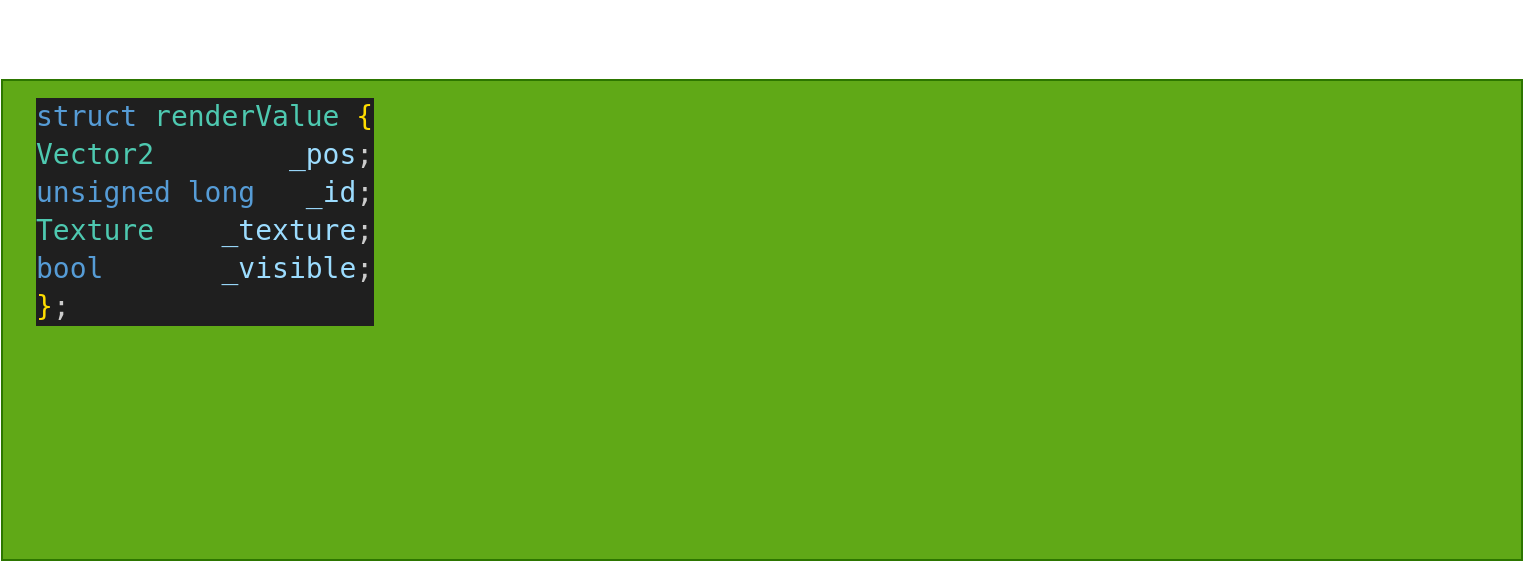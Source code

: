 <mxfile>
    <diagram id="Vkoyl3gB45kT7Wa5_Jae" name="Page-1">
        <mxGraphModel dx="695" dy="663" grid="1" gridSize="10" guides="1" tooltips="1" connect="1" arrows="1" fold="1" page="1" pageScale="1" pageWidth="827" pageHeight="1169" math="0" shadow="0">
            <root>
                <mxCell id="0"/>
                <mxCell id="1" parent="0"/>
                <mxCell id="2" value="" style="whiteSpace=wrap;html=1;fillColor=#60a917;fontColor=#000000;strokeColor=#2D7600;" vertex="1" parent="1">
                    <mxGeometry x="40" y="80" width="760" height="240" as="geometry"/>
                </mxCell>
                <mxCell id="3" value="&lt;font style=&quot;font-size: 24px;&quot;&gt;struc and typedef&lt;/font&gt;" style="text;html=1;strokeColor=none;fillColor=none;align=center;verticalAlign=middle;whiteSpace=wrap;rounded=0;labelBackgroundColor=none;fontColor=#FFFFFF;" vertex="1" parent="1">
                    <mxGeometry x="310" y="40" width="230" height="30" as="geometry"/>
                </mxCell>
                <mxCell id="5" value="&lt;div style=&quot;background-color: rgb(31, 31, 31); font-family: &amp;quot;Droid Sans Mono&amp;quot;, &amp;quot;monospace&amp;quot;, monospace; font-size: 14px; line-height: 19px;&quot;&gt;&lt;div style=&quot;&quot;&gt;&lt;span style=&quot;color: rgb(204, 204, 204);&quot;&gt;&lt;span style=&quot;color: #569cd6;&quot;&gt;struct&lt;/span&gt; &lt;span style=&quot;color: #4ec9b0;&quot;&gt;renderValue&lt;/span&gt; &lt;/span&gt;&lt;font color=&quot;#ffdd00&quot;&gt;{&lt;/font&gt;&lt;/div&gt;&lt;div style=&quot;&quot;&gt;    &lt;span style=&quot;color: rgb(78, 201, 176);&quot;&gt;Vector2&lt;/span&gt;&lt;font color=&quot;#cccccc&quot;&gt;&amp;nbsp; &amp;nbsp; &amp;nbsp; &amp;nbsp;&amp;nbsp;&lt;/font&gt;&lt;span style=&quot;color: rgb(156, 220, 254);&quot;&gt;_pos&lt;/span&gt;&lt;font color=&quot;#cccccc&quot;&gt;;&lt;/font&gt;&lt;/div&gt;&lt;div style=&quot;&quot;&gt;    &lt;span style=&quot;color: rgb(86, 156, 214);&quot;&gt;unsigned&lt;/span&gt; &lt;span style=&quot;color: rgb(86, 156, 214);&quot;&gt;long&lt;/span&gt;&lt;font color=&quot;#cccccc&quot;&gt;&amp;nbsp; &amp;nbsp;&lt;/font&gt;&lt;span style=&quot;color: rgb(156, 220, 254);&quot;&gt;_id&lt;/span&gt;&lt;font color=&quot;#cccccc&quot;&gt;;&lt;/font&gt;&lt;/div&gt;&lt;div style=&quot;&quot;&gt;&lt;span style=&quot;color: rgb(78, 201, 176);&quot;&gt;Texture&lt;/span&gt;&lt;font color=&quot;#cccccc&quot;&gt;&amp;nbsp; &amp;nbsp;&amp;nbsp;&lt;/font&gt;&lt;span style=&quot;color: rgb(156, 220, 254);&quot;&gt;_texture&lt;/span&gt;&lt;font color=&quot;#cccccc&quot;&gt;;&lt;/font&gt;&lt;/div&gt;&lt;div style=&quot;&quot;&gt;    &lt;span style=&quot;color: rgb(86, 156, 214);&quot;&gt;bool&lt;/span&gt;&lt;font color=&quot;#cccccc&quot;&gt;&amp;nbsp; &amp;nbsp; &amp;nbsp; &amp;nbsp;&lt;/font&gt;&lt;span style=&quot;color: rgb(156, 220, 254);&quot;&gt;_visible&lt;/span&gt;&lt;font color=&quot;#cccccc&quot;&gt;;&lt;/font&gt;&lt;/div&gt;&lt;div style=&quot;&quot;&gt;&lt;font color=&quot;#ffdd00&quot;&gt;}&lt;/font&gt;&lt;span style=&quot;color: rgb(204, 204, 204);&quot;&gt;;&lt;/span&gt;&lt;/div&gt;&lt;/div&gt;" style="text;html=1;align=left;verticalAlign=middle;resizable=0;points=[];autosize=1;strokeColor=none;fillColor=none;fontSize=24;fontColor=#FFFFFF;" vertex="1" parent="1">
                    <mxGeometry x="55" y="80" width="190" height="130" as="geometry"/>
                </mxCell>
            </root>
        </mxGraphModel>
    </diagram>
</mxfile>